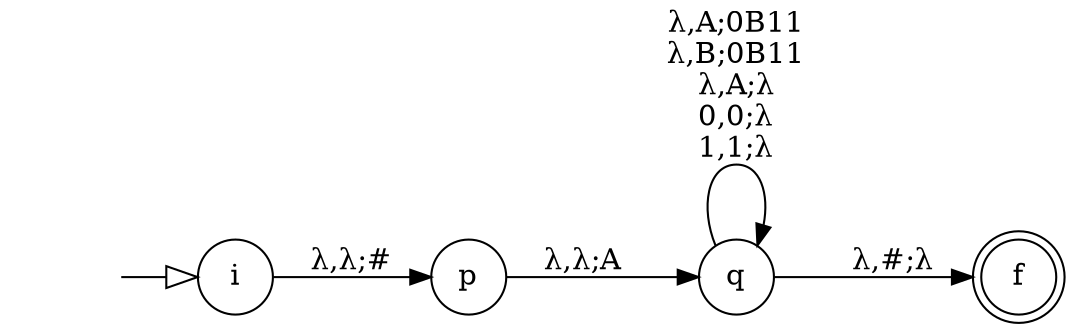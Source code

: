 digraph ap {
	rankdir=LR size="8,5"
	node [shape=circle]
	i -> p [label="λ,λ;#"]
	p -> q [label="λ,λ;A"]
	q -> q [style=invis]
	q -> q [label="λ,A;0B11
λ,B;0B11
λ,A;λ
0,0;λ
1,1;λ
"]
	q -> f [label="λ,#;λ"]
	f [peripheries=2]
	node [shape=none]
	edge [arrowhead=empty arrowsize=1.5]
	"" -> i
}
